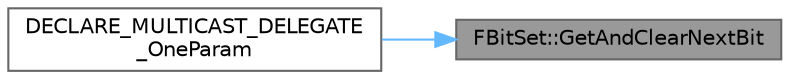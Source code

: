 digraph "FBitSet::GetAndClearNextBit"
{
 // INTERACTIVE_SVG=YES
 // LATEX_PDF_SIZE
  bgcolor="transparent";
  edge [fontname=Helvetica,fontsize=10,labelfontname=Helvetica,labelfontsize=10];
  node [fontname=Helvetica,fontsize=10,shape=box,height=0.2,width=0.4];
  rankdir="RL";
  Node1 [id="Node000001",label="FBitSet::GetAndClearNextBit",height=0.2,width=0.4,color="gray40", fillcolor="grey60", style="filled", fontcolor="black",tooltip="Clears the next set bit in the mask and returns its index."];
  Node1 -> Node2 [id="edge1_Node000001_Node000002",dir="back",color="steelblue1",style="solid",tooltip=" "];
  Node2 [id="Node000002",label="DECLARE_MULTICAST_DELEGATE\l_OneParam",height=0.2,width=0.4,color="grey40", fillcolor="white", style="filled",URL="$de/daa/MaterialInterface_8h.html#aec2ba1dea9055c8e439d1b969bd7f1f1",tooltip=" "];
}
